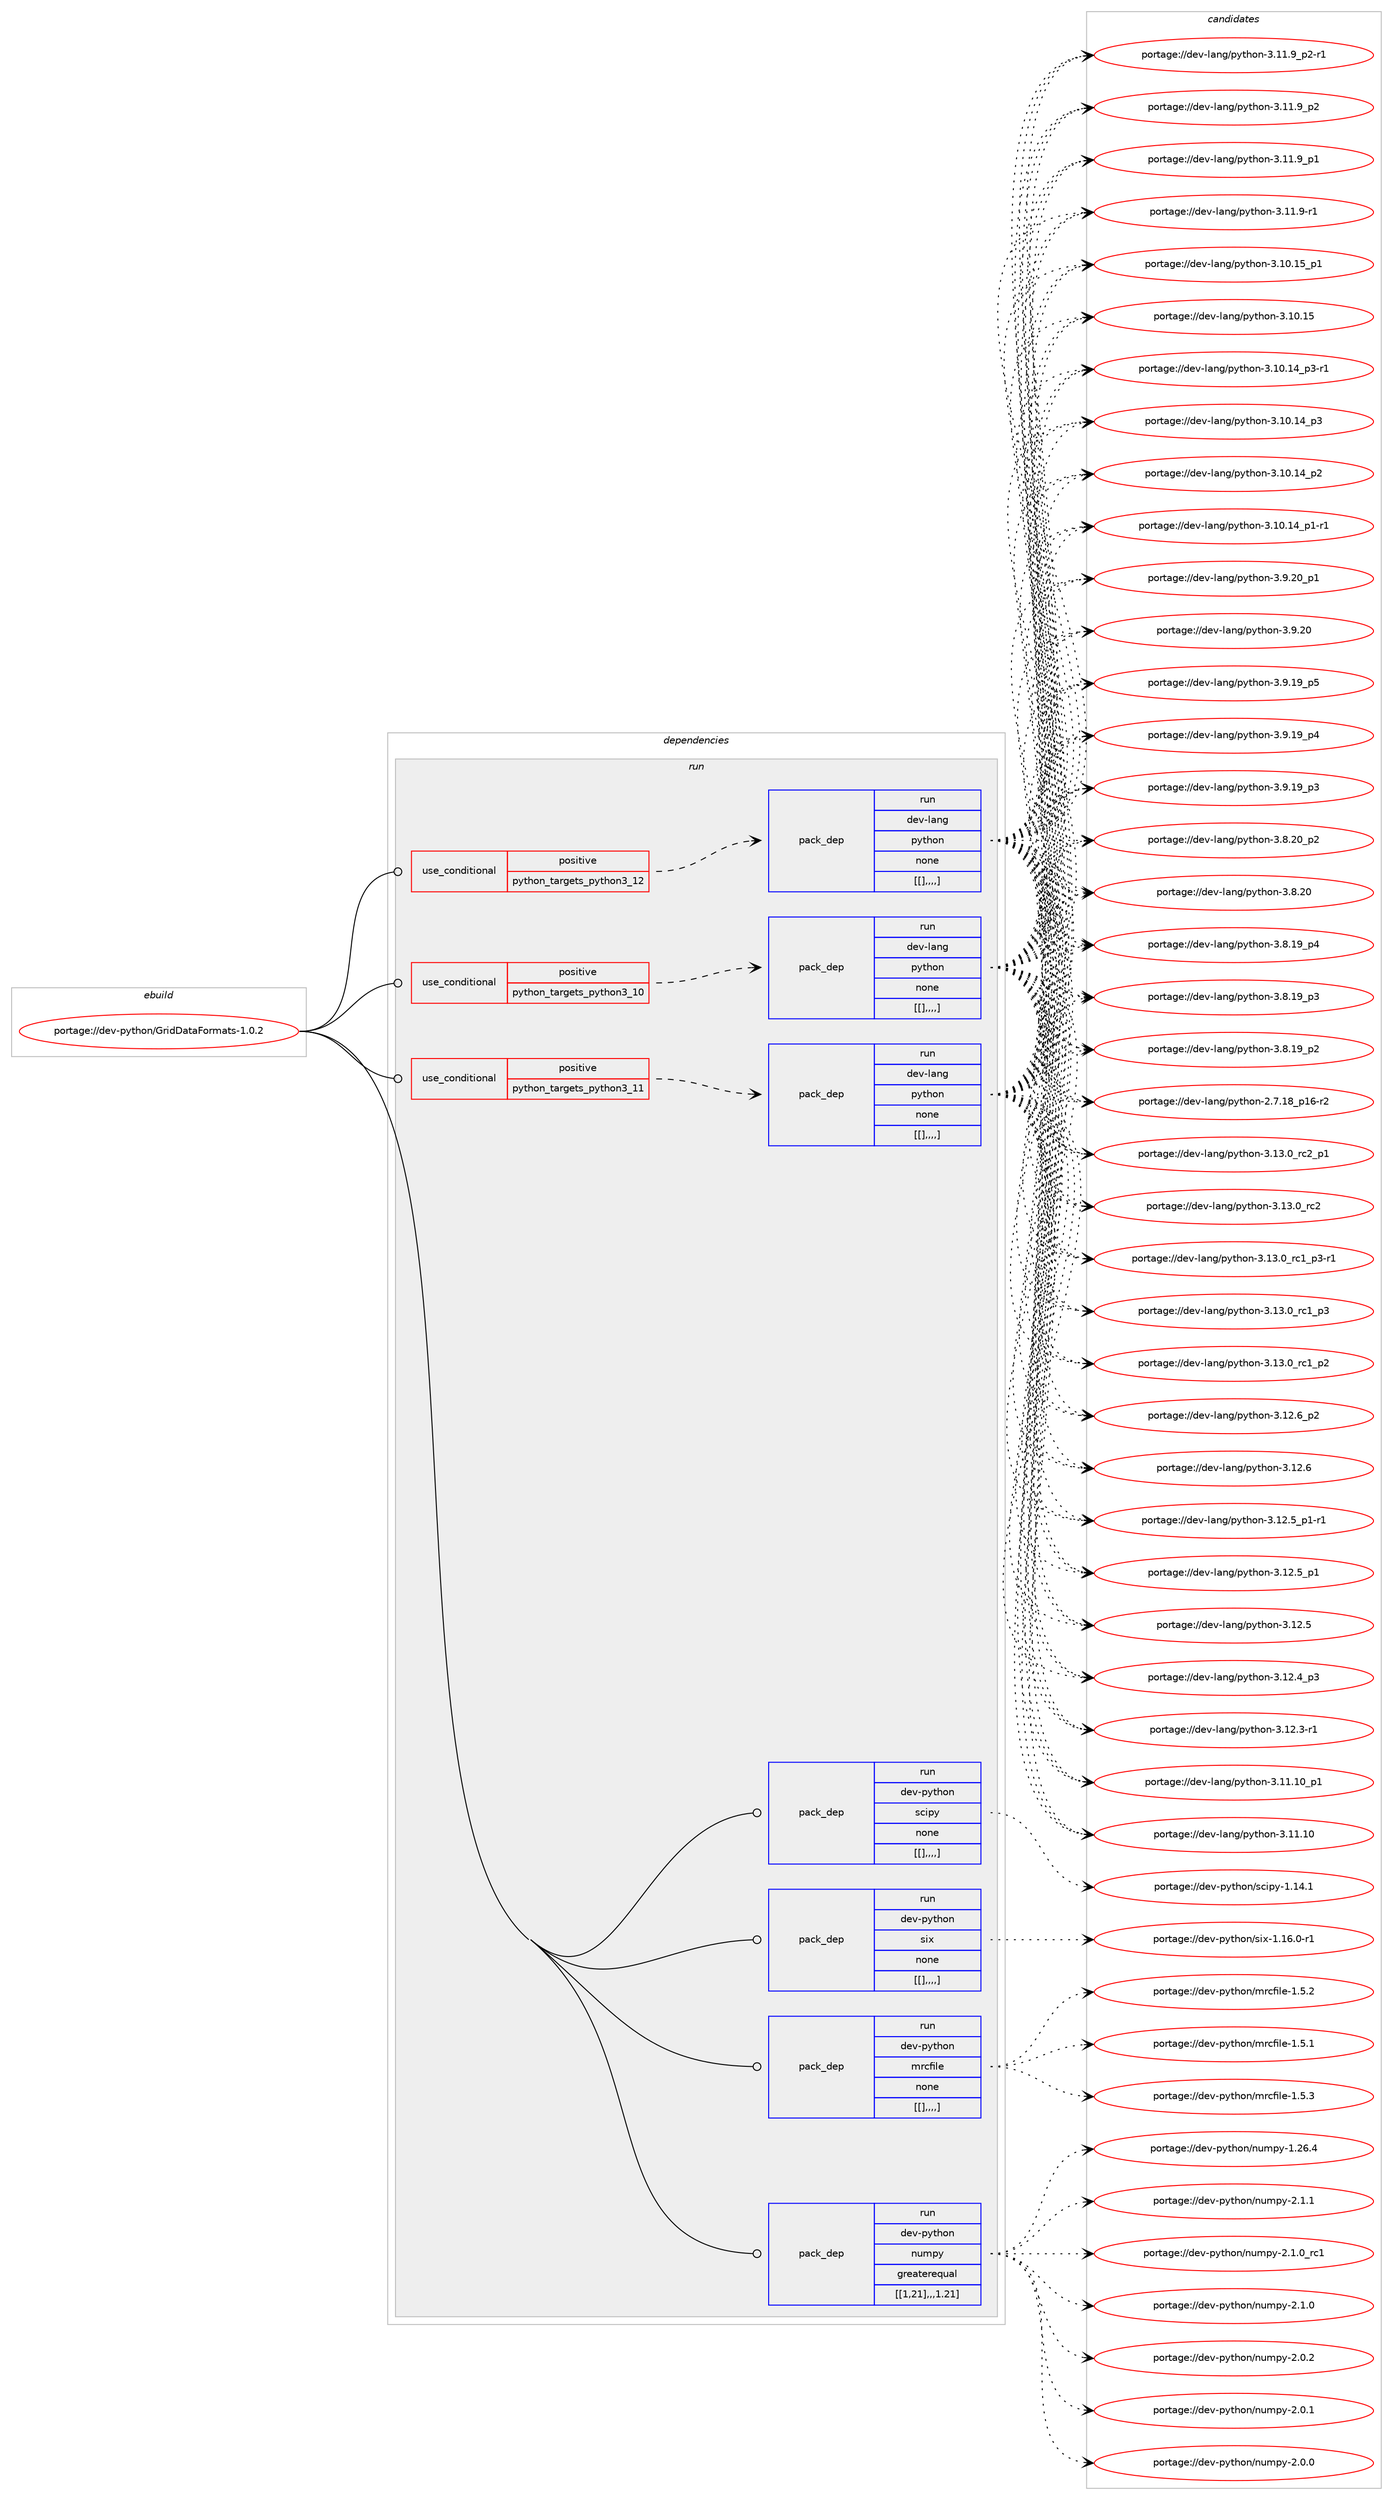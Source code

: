 digraph prolog {

# *************
# Graph options
# *************

newrank=true;
concentrate=true;
compound=true;
graph [rankdir=LR,fontname=Helvetica,fontsize=10,ranksep=1.5];#, ranksep=2.5, nodesep=0.2];
edge  [arrowhead=vee];
node  [fontname=Helvetica,fontsize=10];

# **********
# The ebuild
# **********

subgraph cluster_leftcol {
color=gray;
label=<<i>ebuild</i>>;
id [label="portage://dev-python/GridDataFormats-1.0.2", color=red, width=4, href="../dev-python/GridDataFormats-1.0.2.svg"];
}

# ****************
# The dependencies
# ****************

subgraph cluster_midcol {
color=gray;
label=<<i>dependencies</i>>;
subgraph cluster_compile {
fillcolor="#eeeeee";
style=filled;
label=<<i>compile</i>>;
}
subgraph cluster_compileandrun {
fillcolor="#eeeeee";
style=filled;
label=<<i>compile and run</i>>;
}
subgraph cluster_run {
fillcolor="#eeeeee";
style=filled;
label=<<i>run</i>>;
subgraph cond31495 {
dependency142294 [label=<<TABLE BORDER="0" CELLBORDER="1" CELLSPACING="0" CELLPADDING="4"><TR><TD ROWSPAN="3" CELLPADDING="10">use_conditional</TD></TR><TR><TD>positive</TD></TR><TR><TD>python_targets_python3_10</TD></TR></TABLE>>, shape=none, color=red];
subgraph pack109591 {
dependency142295 [label=<<TABLE BORDER="0" CELLBORDER="1" CELLSPACING="0" CELLPADDING="4" WIDTH="220"><TR><TD ROWSPAN="6" CELLPADDING="30">pack_dep</TD></TR><TR><TD WIDTH="110">run</TD></TR><TR><TD>dev-lang</TD></TR><TR><TD>python</TD></TR><TR><TD>none</TD></TR><TR><TD>[[],,,,]</TD></TR></TABLE>>, shape=none, color=blue];
}
dependency142294:e -> dependency142295:w [weight=20,style="dashed",arrowhead="vee"];
}
id:e -> dependency142294:w [weight=20,style="solid",arrowhead="odot"];
subgraph cond31496 {
dependency142296 [label=<<TABLE BORDER="0" CELLBORDER="1" CELLSPACING="0" CELLPADDING="4"><TR><TD ROWSPAN="3" CELLPADDING="10">use_conditional</TD></TR><TR><TD>positive</TD></TR><TR><TD>python_targets_python3_11</TD></TR></TABLE>>, shape=none, color=red];
subgraph pack109592 {
dependency142297 [label=<<TABLE BORDER="0" CELLBORDER="1" CELLSPACING="0" CELLPADDING="4" WIDTH="220"><TR><TD ROWSPAN="6" CELLPADDING="30">pack_dep</TD></TR><TR><TD WIDTH="110">run</TD></TR><TR><TD>dev-lang</TD></TR><TR><TD>python</TD></TR><TR><TD>none</TD></TR><TR><TD>[[],,,,]</TD></TR></TABLE>>, shape=none, color=blue];
}
dependency142296:e -> dependency142297:w [weight=20,style="dashed",arrowhead="vee"];
}
id:e -> dependency142296:w [weight=20,style="solid",arrowhead="odot"];
subgraph cond31497 {
dependency142298 [label=<<TABLE BORDER="0" CELLBORDER="1" CELLSPACING="0" CELLPADDING="4"><TR><TD ROWSPAN="3" CELLPADDING="10">use_conditional</TD></TR><TR><TD>positive</TD></TR><TR><TD>python_targets_python3_12</TD></TR></TABLE>>, shape=none, color=red];
subgraph pack109593 {
dependency142299 [label=<<TABLE BORDER="0" CELLBORDER="1" CELLSPACING="0" CELLPADDING="4" WIDTH="220"><TR><TD ROWSPAN="6" CELLPADDING="30">pack_dep</TD></TR><TR><TD WIDTH="110">run</TD></TR><TR><TD>dev-lang</TD></TR><TR><TD>python</TD></TR><TR><TD>none</TD></TR><TR><TD>[[],,,,]</TD></TR></TABLE>>, shape=none, color=blue];
}
dependency142298:e -> dependency142299:w [weight=20,style="dashed",arrowhead="vee"];
}
id:e -> dependency142298:w [weight=20,style="solid",arrowhead="odot"];
subgraph pack109594 {
dependency142300 [label=<<TABLE BORDER="0" CELLBORDER="1" CELLSPACING="0" CELLPADDING="4" WIDTH="220"><TR><TD ROWSPAN="6" CELLPADDING="30">pack_dep</TD></TR><TR><TD WIDTH="110">run</TD></TR><TR><TD>dev-python</TD></TR><TR><TD>mrcfile</TD></TR><TR><TD>none</TD></TR><TR><TD>[[],,,,]</TD></TR></TABLE>>, shape=none, color=blue];
}
id:e -> dependency142300:w [weight=20,style="solid",arrowhead="odot"];
subgraph pack109595 {
dependency142301 [label=<<TABLE BORDER="0" CELLBORDER="1" CELLSPACING="0" CELLPADDING="4" WIDTH="220"><TR><TD ROWSPAN="6" CELLPADDING="30">pack_dep</TD></TR><TR><TD WIDTH="110">run</TD></TR><TR><TD>dev-python</TD></TR><TR><TD>numpy</TD></TR><TR><TD>greaterequal</TD></TR><TR><TD>[[1,21],,,1.21]</TD></TR></TABLE>>, shape=none, color=blue];
}
id:e -> dependency142301:w [weight=20,style="solid",arrowhead="odot"];
subgraph pack109596 {
dependency142302 [label=<<TABLE BORDER="0" CELLBORDER="1" CELLSPACING="0" CELLPADDING="4" WIDTH="220"><TR><TD ROWSPAN="6" CELLPADDING="30">pack_dep</TD></TR><TR><TD WIDTH="110">run</TD></TR><TR><TD>dev-python</TD></TR><TR><TD>scipy</TD></TR><TR><TD>none</TD></TR><TR><TD>[[],,,,]</TD></TR></TABLE>>, shape=none, color=blue];
}
id:e -> dependency142302:w [weight=20,style="solid",arrowhead="odot"];
subgraph pack109597 {
dependency142303 [label=<<TABLE BORDER="0" CELLBORDER="1" CELLSPACING="0" CELLPADDING="4" WIDTH="220"><TR><TD ROWSPAN="6" CELLPADDING="30">pack_dep</TD></TR><TR><TD WIDTH="110">run</TD></TR><TR><TD>dev-python</TD></TR><TR><TD>six</TD></TR><TR><TD>none</TD></TR><TR><TD>[[],,,,]</TD></TR></TABLE>>, shape=none, color=blue];
}
id:e -> dependency142303:w [weight=20,style="solid",arrowhead="odot"];
}
}

# **************
# The candidates
# **************

subgraph cluster_choices {
rank=same;
color=gray;
label=<<i>candidates</i>>;

subgraph choice109591 {
color=black;
nodesep=1;
choice100101118451089711010347112121116104111110455146495146489511499509511249 [label="portage://dev-lang/python-3.13.0_rc2_p1", color=red, width=4,href="../dev-lang/python-3.13.0_rc2_p1.svg"];
choice10010111845108971101034711212111610411111045514649514648951149950 [label="portage://dev-lang/python-3.13.0_rc2", color=red, width=4,href="../dev-lang/python-3.13.0_rc2.svg"];
choice1001011184510897110103471121211161041111104551464951464895114994995112514511449 [label="portage://dev-lang/python-3.13.0_rc1_p3-r1", color=red, width=4,href="../dev-lang/python-3.13.0_rc1_p3-r1.svg"];
choice100101118451089711010347112121116104111110455146495146489511499499511251 [label="portage://dev-lang/python-3.13.0_rc1_p3", color=red, width=4,href="../dev-lang/python-3.13.0_rc1_p3.svg"];
choice100101118451089711010347112121116104111110455146495146489511499499511250 [label="portage://dev-lang/python-3.13.0_rc1_p2", color=red, width=4,href="../dev-lang/python-3.13.0_rc1_p2.svg"];
choice100101118451089711010347112121116104111110455146495046549511250 [label="portage://dev-lang/python-3.12.6_p2", color=red, width=4,href="../dev-lang/python-3.12.6_p2.svg"];
choice10010111845108971101034711212111610411111045514649504654 [label="portage://dev-lang/python-3.12.6", color=red, width=4,href="../dev-lang/python-3.12.6.svg"];
choice1001011184510897110103471121211161041111104551464950465395112494511449 [label="portage://dev-lang/python-3.12.5_p1-r1", color=red, width=4,href="../dev-lang/python-3.12.5_p1-r1.svg"];
choice100101118451089711010347112121116104111110455146495046539511249 [label="portage://dev-lang/python-3.12.5_p1", color=red, width=4,href="../dev-lang/python-3.12.5_p1.svg"];
choice10010111845108971101034711212111610411111045514649504653 [label="portage://dev-lang/python-3.12.5", color=red, width=4,href="../dev-lang/python-3.12.5.svg"];
choice100101118451089711010347112121116104111110455146495046529511251 [label="portage://dev-lang/python-3.12.4_p3", color=red, width=4,href="../dev-lang/python-3.12.4_p3.svg"];
choice100101118451089711010347112121116104111110455146495046514511449 [label="portage://dev-lang/python-3.12.3-r1", color=red, width=4,href="../dev-lang/python-3.12.3-r1.svg"];
choice10010111845108971101034711212111610411111045514649494649489511249 [label="portage://dev-lang/python-3.11.10_p1", color=red, width=4,href="../dev-lang/python-3.11.10_p1.svg"];
choice1001011184510897110103471121211161041111104551464949464948 [label="portage://dev-lang/python-3.11.10", color=red, width=4,href="../dev-lang/python-3.11.10.svg"];
choice1001011184510897110103471121211161041111104551464949465795112504511449 [label="portage://dev-lang/python-3.11.9_p2-r1", color=red, width=4,href="../dev-lang/python-3.11.9_p2-r1.svg"];
choice100101118451089711010347112121116104111110455146494946579511250 [label="portage://dev-lang/python-3.11.9_p2", color=red, width=4,href="../dev-lang/python-3.11.9_p2.svg"];
choice100101118451089711010347112121116104111110455146494946579511249 [label="portage://dev-lang/python-3.11.9_p1", color=red, width=4,href="../dev-lang/python-3.11.9_p1.svg"];
choice100101118451089711010347112121116104111110455146494946574511449 [label="portage://dev-lang/python-3.11.9-r1", color=red, width=4,href="../dev-lang/python-3.11.9-r1.svg"];
choice10010111845108971101034711212111610411111045514649484649539511249 [label="portage://dev-lang/python-3.10.15_p1", color=red, width=4,href="../dev-lang/python-3.10.15_p1.svg"];
choice1001011184510897110103471121211161041111104551464948464953 [label="portage://dev-lang/python-3.10.15", color=red, width=4,href="../dev-lang/python-3.10.15.svg"];
choice100101118451089711010347112121116104111110455146494846495295112514511449 [label="portage://dev-lang/python-3.10.14_p3-r1", color=red, width=4,href="../dev-lang/python-3.10.14_p3-r1.svg"];
choice10010111845108971101034711212111610411111045514649484649529511251 [label="portage://dev-lang/python-3.10.14_p3", color=red, width=4,href="../dev-lang/python-3.10.14_p3.svg"];
choice10010111845108971101034711212111610411111045514649484649529511250 [label="portage://dev-lang/python-3.10.14_p2", color=red, width=4,href="../dev-lang/python-3.10.14_p2.svg"];
choice100101118451089711010347112121116104111110455146494846495295112494511449 [label="portage://dev-lang/python-3.10.14_p1-r1", color=red, width=4,href="../dev-lang/python-3.10.14_p1-r1.svg"];
choice100101118451089711010347112121116104111110455146574650489511249 [label="portage://dev-lang/python-3.9.20_p1", color=red, width=4,href="../dev-lang/python-3.9.20_p1.svg"];
choice10010111845108971101034711212111610411111045514657465048 [label="portage://dev-lang/python-3.9.20", color=red, width=4,href="../dev-lang/python-3.9.20.svg"];
choice100101118451089711010347112121116104111110455146574649579511253 [label="portage://dev-lang/python-3.9.19_p5", color=red, width=4,href="../dev-lang/python-3.9.19_p5.svg"];
choice100101118451089711010347112121116104111110455146574649579511252 [label="portage://dev-lang/python-3.9.19_p4", color=red, width=4,href="../dev-lang/python-3.9.19_p4.svg"];
choice100101118451089711010347112121116104111110455146574649579511251 [label="portage://dev-lang/python-3.9.19_p3", color=red, width=4,href="../dev-lang/python-3.9.19_p3.svg"];
choice100101118451089711010347112121116104111110455146564650489511250 [label="portage://dev-lang/python-3.8.20_p2", color=red, width=4,href="../dev-lang/python-3.8.20_p2.svg"];
choice10010111845108971101034711212111610411111045514656465048 [label="portage://dev-lang/python-3.8.20", color=red, width=4,href="../dev-lang/python-3.8.20.svg"];
choice100101118451089711010347112121116104111110455146564649579511252 [label="portage://dev-lang/python-3.8.19_p4", color=red, width=4,href="../dev-lang/python-3.8.19_p4.svg"];
choice100101118451089711010347112121116104111110455146564649579511251 [label="portage://dev-lang/python-3.8.19_p3", color=red, width=4,href="../dev-lang/python-3.8.19_p3.svg"];
choice100101118451089711010347112121116104111110455146564649579511250 [label="portage://dev-lang/python-3.8.19_p2", color=red, width=4,href="../dev-lang/python-3.8.19_p2.svg"];
choice100101118451089711010347112121116104111110455046554649569511249544511450 [label="portage://dev-lang/python-2.7.18_p16-r2", color=red, width=4,href="../dev-lang/python-2.7.18_p16-r2.svg"];
dependency142295:e -> choice100101118451089711010347112121116104111110455146495146489511499509511249:w [style=dotted,weight="100"];
dependency142295:e -> choice10010111845108971101034711212111610411111045514649514648951149950:w [style=dotted,weight="100"];
dependency142295:e -> choice1001011184510897110103471121211161041111104551464951464895114994995112514511449:w [style=dotted,weight="100"];
dependency142295:e -> choice100101118451089711010347112121116104111110455146495146489511499499511251:w [style=dotted,weight="100"];
dependency142295:e -> choice100101118451089711010347112121116104111110455146495146489511499499511250:w [style=dotted,weight="100"];
dependency142295:e -> choice100101118451089711010347112121116104111110455146495046549511250:w [style=dotted,weight="100"];
dependency142295:e -> choice10010111845108971101034711212111610411111045514649504654:w [style=dotted,weight="100"];
dependency142295:e -> choice1001011184510897110103471121211161041111104551464950465395112494511449:w [style=dotted,weight="100"];
dependency142295:e -> choice100101118451089711010347112121116104111110455146495046539511249:w [style=dotted,weight="100"];
dependency142295:e -> choice10010111845108971101034711212111610411111045514649504653:w [style=dotted,weight="100"];
dependency142295:e -> choice100101118451089711010347112121116104111110455146495046529511251:w [style=dotted,weight="100"];
dependency142295:e -> choice100101118451089711010347112121116104111110455146495046514511449:w [style=dotted,weight="100"];
dependency142295:e -> choice10010111845108971101034711212111610411111045514649494649489511249:w [style=dotted,weight="100"];
dependency142295:e -> choice1001011184510897110103471121211161041111104551464949464948:w [style=dotted,weight="100"];
dependency142295:e -> choice1001011184510897110103471121211161041111104551464949465795112504511449:w [style=dotted,weight="100"];
dependency142295:e -> choice100101118451089711010347112121116104111110455146494946579511250:w [style=dotted,weight="100"];
dependency142295:e -> choice100101118451089711010347112121116104111110455146494946579511249:w [style=dotted,weight="100"];
dependency142295:e -> choice100101118451089711010347112121116104111110455146494946574511449:w [style=dotted,weight="100"];
dependency142295:e -> choice10010111845108971101034711212111610411111045514649484649539511249:w [style=dotted,weight="100"];
dependency142295:e -> choice1001011184510897110103471121211161041111104551464948464953:w [style=dotted,weight="100"];
dependency142295:e -> choice100101118451089711010347112121116104111110455146494846495295112514511449:w [style=dotted,weight="100"];
dependency142295:e -> choice10010111845108971101034711212111610411111045514649484649529511251:w [style=dotted,weight="100"];
dependency142295:e -> choice10010111845108971101034711212111610411111045514649484649529511250:w [style=dotted,weight="100"];
dependency142295:e -> choice100101118451089711010347112121116104111110455146494846495295112494511449:w [style=dotted,weight="100"];
dependency142295:e -> choice100101118451089711010347112121116104111110455146574650489511249:w [style=dotted,weight="100"];
dependency142295:e -> choice10010111845108971101034711212111610411111045514657465048:w [style=dotted,weight="100"];
dependency142295:e -> choice100101118451089711010347112121116104111110455146574649579511253:w [style=dotted,weight="100"];
dependency142295:e -> choice100101118451089711010347112121116104111110455146574649579511252:w [style=dotted,weight="100"];
dependency142295:e -> choice100101118451089711010347112121116104111110455146574649579511251:w [style=dotted,weight="100"];
dependency142295:e -> choice100101118451089711010347112121116104111110455146564650489511250:w [style=dotted,weight="100"];
dependency142295:e -> choice10010111845108971101034711212111610411111045514656465048:w [style=dotted,weight="100"];
dependency142295:e -> choice100101118451089711010347112121116104111110455146564649579511252:w [style=dotted,weight="100"];
dependency142295:e -> choice100101118451089711010347112121116104111110455146564649579511251:w [style=dotted,weight="100"];
dependency142295:e -> choice100101118451089711010347112121116104111110455146564649579511250:w [style=dotted,weight="100"];
dependency142295:e -> choice100101118451089711010347112121116104111110455046554649569511249544511450:w [style=dotted,weight="100"];
}
subgraph choice109592 {
color=black;
nodesep=1;
choice100101118451089711010347112121116104111110455146495146489511499509511249 [label="portage://dev-lang/python-3.13.0_rc2_p1", color=red, width=4,href="../dev-lang/python-3.13.0_rc2_p1.svg"];
choice10010111845108971101034711212111610411111045514649514648951149950 [label="portage://dev-lang/python-3.13.0_rc2", color=red, width=4,href="../dev-lang/python-3.13.0_rc2.svg"];
choice1001011184510897110103471121211161041111104551464951464895114994995112514511449 [label="portage://dev-lang/python-3.13.0_rc1_p3-r1", color=red, width=4,href="../dev-lang/python-3.13.0_rc1_p3-r1.svg"];
choice100101118451089711010347112121116104111110455146495146489511499499511251 [label="portage://dev-lang/python-3.13.0_rc1_p3", color=red, width=4,href="../dev-lang/python-3.13.0_rc1_p3.svg"];
choice100101118451089711010347112121116104111110455146495146489511499499511250 [label="portage://dev-lang/python-3.13.0_rc1_p2", color=red, width=4,href="../dev-lang/python-3.13.0_rc1_p2.svg"];
choice100101118451089711010347112121116104111110455146495046549511250 [label="portage://dev-lang/python-3.12.6_p2", color=red, width=4,href="../dev-lang/python-3.12.6_p2.svg"];
choice10010111845108971101034711212111610411111045514649504654 [label="portage://dev-lang/python-3.12.6", color=red, width=4,href="../dev-lang/python-3.12.6.svg"];
choice1001011184510897110103471121211161041111104551464950465395112494511449 [label="portage://dev-lang/python-3.12.5_p1-r1", color=red, width=4,href="../dev-lang/python-3.12.5_p1-r1.svg"];
choice100101118451089711010347112121116104111110455146495046539511249 [label="portage://dev-lang/python-3.12.5_p1", color=red, width=4,href="../dev-lang/python-3.12.5_p1.svg"];
choice10010111845108971101034711212111610411111045514649504653 [label="portage://dev-lang/python-3.12.5", color=red, width=4,href="../dev-lang/python-3.12.5.svg"];
choice100101118451089711010347112121116104111110455146495046529511251 [label="portage://dev-lang/python-3.12.4_p3", color=red, width=4,href="../dev-lang/python-3.12.4_p3.svg"];
choice100101118451089711010347112121116104111110455146495046514511449 [label="portage://dev-lang/python-3.12.3-r1", color=red, width=4,href="../dev-lang/python-3.12.3-r1.svg"];
choice10010111845108971101034711212111610411111045514649494649489511249 [label="portage://dev-lang/python-3.11.10_p1", color=red, width=4,href="../dev-lang/python-3.11.10_p1.svg"];
choice1001011184510897110103471121211161041111104551464949464948 [label="portage://dev-lang/python-3.11.10", color=red, width=4,href="../dev-lang/python-3.11.10.svg"];
choice1001011184510897110103471121211161041111104551464949465795112504511449 [label="portage://dev-lang/python-3.11.9_p2-r1", color=red, width=4,href="../dev-lang/python-3.11.9_p2-r1.svg"];
choice100101118451089711010347112121116104111110455146494946579511250 [label="portage://dev-lang/python-3.11.9_p2", color=red, width=4,href="../dev-lang/python-3.11.9_p2.svg"];
choice100101118451089711010347112121116104111110455146494946579511249 [label="portage://dev-lang/python-3.11.9_p1", color=red, width=4,href="../dev-lang/python-3.11.9_p1.svg"];
choice100101118451089711010347112121116104111110455146494946574511449 [label="portage://dev-lang/python-3.11.9-r1", color=red, width=4,href="../dev-lang/python-3.11.9-r1.svg"];
choice10010111845108971101034711212111610411111045514649484649539511249 [label="portage://dev-lang/python-3.10.15_p1", color=red, width=4,href="../dev-lang/python-3.10.15_p1.svg"];
choice1001011184510897110103471121211161041111104551464948464953 [label="portage://dev-lang/python-3.10.15", color=red, width=4,href="../dev-lang/python-3.10.15.svg"];
choice100101118451089711010347112121116104111110455146494846495295112514511449 [label="portage://dev-lang/python-3.10.14_p3-r1", color=red, width=4,href="../dev-lang/python-3.10.14_p3-r1.svg"];
choice10010111845108971101034711212111610411111045514649484649529511251 [label="portage://dev-lang/python-3.10.14_p3", color=red, width=4,href="../dev-lang/python-3.10.14_p3.svg"];
choice10010111845108971101034711212111610411111045514649484649529511250 [label="portage://dev-lang/python-3.10.14_p2", color=red, width=4,href="../dev-lang/python-3.10.14_p2.svg"];
choice100101118451089711010347112121116104111110455146494846495295112494511449 [label="portage://dev-lang/python-3.10.14_p1-r1", color=red, width=4,href="../dev-lang/python-3.10.14_p1-r1.svg"];
choice100101118451089711010347112121116104111110455146574650489511249 [label="portage://dev-lang/python-3.9.20_p1", color=red, width=4,href="../dev-lang/python-3.9.20_p1.svg"];
choice10010111845108971101034711212111610411111045514657465048 [label="portage://dev-lang/python-3.9.20", color=red, width=4,href="../dev-lang/python-3.9.20.svg"];
choice100101118451089711010347112121116104111110455146574649579511253 [label="portage://dev-lang/python-3.9.19_p5", color=red, width=4,href="../dev-lang/python-3.9.19_p5.svg"];
choice100101118451089711010347112121116104111110455146574649579511252 [label="portage://dev-lang/python-3.9.19_p4", color=red, width=4,href="../dev-lang/python-3.9.19_p4.svg"];
choice100101118451089711010347112121116104111110455146574649579511251 [label="portage://dev-lang/python-3.9.19_p3", color=red, width=4,href="../dev-lang/python-3.9.19_p3.svg"];
choice100101118451089711010347112121116104111110455146564650489511250 [label="portage://dev-lang/python-3.8.20_p2", color=red, width=4,href="../dev-lang/python-3.8.20_p2.svg"];
choice10010111845108971101034711212111610411111045514656465048 [label="portage://dev-lang/python-3.8.20", color=red, width=4,href="../dev-lang/python-3.8.20.svg"];
choice100101118451089711010347112121116104111110455146564649579511252 [label="portage://dev-lang/python-3.8.19_p4", color=red, width=4,href="../dev-lang/python-3.8.19_p4.svg"];
choice100101118451089711010347112121116104111110455146564649579511251 [label="portage://dev-lang/python-3.8.19_p3", color=red, width=4,href="../dev-lang/python-3.8.19_p3.svg"];
choice100101118451089711010347112121116104111110455146564649579511250 [label="portage://dev-lang/python-3.8.19_p2", color=red, width=4,href="../dev-lang/python-3.8.19_p2.svg"];
choice100101118451089711010347112121116104111110455046554649569511249544511450 [label="portage://dev-lang/python-2.7.18_p16-r2", color=red, width=4,href="../dev-lang/python-2.7.18_p16-r2.svg"];
dependency142297:e -> choice100101118451089711010347112121116104111110455146495146489511499509511249:w [style=dotted,weight="100"];
dependency142297:e -> choice10010111845108971101034711212111610411111045514649514648951149950:w [style=dotted,weight="100"];
dependency142297:e -> choice1001011184510897110103471121211161041111104551464951464895114994995112514511449:w [style=dotted,weight="100"];
dependency142297:e -> choice100101118451089711010347112121116104111110455146495146489511499499511251:w [style=dotted,weight="100"];
dependency142297:e -> choice100101118451089711010347112121116104111110455146495146489511499499511250:w [style=dotted,weight="100"];
dependency142297:e -> choice100101118451089711010347112121116104111110455146495046549511250:w [style=dotted,weight="100"];
dependency142297:e -> choice10010111845108971101034711212111610411111045514649504654:w [style=dotted,weight="100"];
dependency142297:e -> choice1001011184510897110103471121211161041111104551464950465395112494511449:w [style=dotted,weight="100"];
dependency142297:e -> choice100101118451089711010347112121116104111110455146495046539511249:w [style=dotted,weight="100"];
dependency142297:e -> choice10010111845108971101034711212111610411111045514649504653:w [style=dotted,weight="100"];
dependency142297:e -> choice100101118451089711010347112121116104111110455146495046529511251:w [style=dotted,weight="100"];
dependency142297:e -> choice100101118451089711010347112121116104111110455146495046514511449:w [style=dotted,weight="100"];
dependency142297:e -> choice10010111845108971101034711212111610411111045514649494649489511249:w [style=dotted,weight="100"];
dependency142297:e -> choice1001011184510897110103471121211161041111104551464949464948:w [style=dotted,weight="100"];
dependency142297:e -> choice1001011184510897110103471121211161041111104551464949465795112504511449:w [style=dotted,weight="100"];
dependency142297:e -> choice100101118451089711010347112121116104111110455146494946579511250:w [style=dotted,weight="100"];
dependency142297:e -> choice100101118451089711010347112121116104111110455146494946579511249:w [style=dotted,weight="100"];
dependency142297:e -> choice100101118451089711010347112121116104111110455146494946574511449:w [style=dotted,weight="100"];
dependency142297:e -> choice10010111845108971101034711212111610411111045514649484649539511249:w [style=dotted,weight="100"];
dependency142297:e -> choice1001011184510897110103471121211161041111104551464948464953:w [style=dotted,weight="100"];
dependency142297:e -> choice100101118451089711010347112121116104111110455146494846495295112514511449:w [style=dotted,weight="100"];
dependency142297:e -> choice10010111845108971101034711212111610411111045514649484649529511251:w [style=dotted,weight="100"];
dependency142297:e -> choice10010111845108971101034711212111610411111045514649484649529511250:w [style=dotted,weight="100"];
dependency142297:e -> choice100101118451089711010347112121116104111110455146494846495295112494511449:w [style=dotted,weight="100"];
dependency142297:e -> choice100101118451089711010347112121116104111110455146574650489511249:w [style=dotted,weight="100"];
dependency142297:e -> choice10010111845108971101034711212111610411111045514657465048:w [style=dotted,weight="100"];
dependency142297:e -> choice100101118451089711010347112121116104111110455146574649579511253:w [style=dotted,weight="100"];
dependency142297:e -> choice100101118451089711010347112121116104111110455146574649579511252:w [style=dotted,weight="100"];
dependency142297:e -> choice100101118451089711010347112121116104111110455146574649579511251:w [style=dotted,weight="100"];
dependency142297:e -> choice100101118451089711010347112121116104111110455146564650489511250:w [style=dotted,weight="100"];
dependency142297:e -> choice10010111845108971101034711212111610411111045514656465048:w [style=dotted,weight="100"];
dependency142297:e -> choice100101118451089711010347112121116104111110455146564649579511252:w [style=dotted,weight="100"];
dependency142297:e -> choice100101118451089711010347112121116104111110455146564649579511251:w [style=dotted,weight="100"];
dependency142297:e -> choice100101118451089711010347112121116104111110455146564649579511250:w [style=dotted,weight="100"];
dependency142297:e -> choice100101118451089711010347112121116104111110455046554649569511249544511450:w [style=dotted,weight="100"];
}
subgraph choice109593 {
color=black;
nodesep=1;
choice100101118451089711010347112121116104111110455146495146489511499509511249 [label="portage://dev-lang/python-3.13.0_rc2_p1", color=red, width=4,href="../dev-lang/python-3.13.0_rc2_p1.svg"];
choice10010111845108971101034711212111610411111045514649514648951149950 [label="portage://dev-lang/python-3.13.0_rc2", color=red, width=4,href="../dev-lang/python-3.13.0_rc2.svg"];
choice1001011184510897110103471121211161041111104551464951464895114994995112514511449 [label="portage://dev-lang/python-3.13.0_rc1_p3-r1", color=red, width=4,href="../dev-lang/python-3.13.0_rc1_p3-r1.svg"];
choice100101118451089711010347112121116104111110455146495146489511499499511251 [label="portage://dev-lang/python-3.13.0_rc1_p3", color=red, width=4,href="../dev-lang/python-3.13.0_rc1_p3.svg"];
choice100101118451089711010347112121116104111110455146495146489511499499511250 [label="portage://dev-lang/python-3.13.0_rc1_p2", color=red, width=4,href="../dev-lang/python-3.13.0_rc1_p2.svg"];
choice100101118451089711010347112121116104111110455146495046549511250 [label="portage://dev-lang/python-3.12.6_p2", color=red, width=4,href="../dev-lang/python-3.12.6_p2.svg"];
choice10010111845108971101034711212111610411111045514649504654 [label="portage://dev-lang/python-3.12.6", color=red, width=4,href="../dev-lang/python-3.12.6.svg"];
choice1001011184510897110103471121211161041111104551464950465395112494511449 [label="portage://dev-lang/python-3.12.5_p1-r1", color=red, width=4,href="../dev-lang/python-3.12.5_p1-r1.svg"];
choice100101118451089711010347112121116104111110455146495046539511249 [label="portage://dev-lang/python-3.12.5_p1", color=red, width=4,href="../dev-lang/python-3.12.5_p1.svg"];
choice10010111845108971101034711212111610411111045514649504653 [label="portage://dev-lang/python-3.12.5", color=red, width=4,href="../dev-lang/python-3.12.5.svg"];
choice100101118451089711010347112121116104111110455146495046529511251 [label="portage://dev-lang/python-3.12.4_p3", color=red, width=4,href="../dev-lang/python-3.12.4_p3.svg"];
choice100101118451089711010347112121116104111110455146495046514511449 [label="portage://dev-lang/python-3.12.3-r1", color=red, width=4,href="../dev-lang/python-3.12.3-r1.svg"];
choice10010111845108971101034711212111610411111045514649494649489511249 [label="portage://dev-lang/python-3.11.10_p1", color=red, width=4,href="../dev-lang/python-3.11.10_p1.svg"];
choice1001011184510897110103471121211161041111104551464949464948 [label="portage://dev-lang/python-3.11.10", color=red, width=4,href="../dev-lang/python-3.11.10.svg"];
choice1001011184510897110103471121211161041111104551464949465795112504511449 [label="portage://dev-lang/python-3.11.9_p2-r1", color=red, width=4,href="../dev-lang/python-3.11.9_p2-r1.svg"];
choice100101118451089711010347112121116104111110455146494946579511250 [label="portage://dev-lang/python-3.11.9_p2", color=red, width=4,href="../dev-lang/python-3.11.9_p2.svg"];
choice100101118451089711010347112121116104111110455146494946579511249 [label="portage://dev-lang/python-3.11.9_p1", color=red, width=4,href="../dev-lang/python-3.11.9_p1.svg"];
choice100101118451089711010347112121116104111110455146494946574511449 [label="portage://dev-lang/python-3.11.9-r1", color=red, width=4,href="../dev-lang/python-3.11.9-r1.svg"];
choice10010111845108971101034711212111610411111045514649484649539511249 [label="portage://dev-lang/python-3.10.15_p1", color=red, width=4,href="../dev-lang/python-3.10.15_p1.svg"];
choice1001011184510897110103471121211161041111104551464948464953 [label="portage://dev-lang/python-3.10.15", color=red, width=4,href="../dev-lang/python-3.10.15.svg"];
choice100101118451089711010347112121116104111110455146494846495295112514511449 [label="portage://dev-lang/python-3.10.14_p3-r1", color=red, width=4,href="../dev-lang/python-3.10.14_p3-r1.svg"];
choice10010111845108971101034711212111610411111045514649484649529511251 [label="portage://dev-lang/python-3.10.14_p3", color=red, width=4,href="../dev-lang/python-3.10.14_p3.svg"];
choice10010111845108971101034711212111610411111045514649484649529511250 [label="portage://dev-lang/python-3.10.14_p2", color=red, width=4,href="../dev-lang/python-3.10.14_p2.svg"];
choice100101118451089711010347112121116104111110455146494846495295112494511449 [label="portage://dev-lang/python-3.10.14_p1-r1", color=red, width=4,href="../dev-lang/python-3.10.14_p1-r1.svg"];
choice100101118451089711010347112121116104111110455146574650489511249 [label="portage://dev-lang/python-3.9.20_p1", color=red, width=4,href="../dev-lang/python-3.9.20_p1.svg"];
choice10010111845108971101034711212111610411111045514657465048 [label="portage://dev-lang/python-3.9.20", color=red, width=4,href="../dev-lang/python-3.9.20.svg"];
choice100101118451089711010347112121116104111110455146574649579511253 [label="portage://dev-lang/python-3.9.19_p5", color=red, width=4,href="../dev-lang/python-3.9.19_p5.svg"];
choice100101118451089711010347112121116104111110455146574649579511252 [label="portage://dev-lang/python-3.9.19_p4", color=red, width=4,href="../dev-lang/python-3.9.19_p4.svg"];
choice100101118451089711010347112121116104111110455146574649579511251 [label="portage://dev-lang/python-3.9.19_p3", color=red, width=4,href="../dev-lang/python-3.9.19_p3.svg"];
choice100101118451089711010347112121116104111110455146564650489511250 [label="portage://dev-lang/python-3.8.20_p2", color=red, width=4,href="../dev-lang/python-3.8.20_p2.svg"];
choice10010111845108971101034711212111610411111045514656465048 [label="portage://dev-lang/python-3.8.20", color=red, width=4,href="../dev-lang/python-3.8.20.svg"];
choice100101118451089711010347112121116104111110455146564649579511252 [label="portage://dev-lang/python-3.8.19_p4", color=red, width=4,href="../dev-lang/python-3.8.19_p4.svg"];
choice100101118451089711010347112121116104111110455146564649579511251 [label="portage://dev-lang/python-3.8.19_p3", color=red, width=4,href="../dev-lang/python-3.8.19_p3.svg"];
choice100101118451089711010347112121116104111110455146564649579511250 [label="portage://dev-lang/python-3.8.19_p2", color=red, width=4,href="../dev-lang/python-3.8.19_p2.svg"];
choice100101118451089711010347112121116104111110455046554649569511249544511450 [label="portage://dev-lang/python-2.7.18_p16-r2", color=red, width=4,href="../dev-lang/python-2.7.18_p16-r2.svg"];
dependency142299:e -> choice100101118451089711010347112121116104111110455146495146489511499509511249:w [style=dotted,weight="100"];
dependency142299:e -> choice10010111845108971101034711212111610411111045514649514648951149950:w [style=dotted,weight="100"];
dependency142299:e -> choice1001011184510897110103471121211161041111104551464951464895114994995112514511449:w [style=dotted,weight="100"];
dependency142299:e -> choice100101118451089711010347112121116104111110455146495146489511499499511251:w [style=dotted,weight="100"];
dependency142299:e -> choice100101118451089711010347112121116104111110455146495146489511499499511250:w [style=dotted,weight="100"];
dependency142299:e -> choice100101118451089711010347112121116104111110455146495046549511250:w [style=dotted,weight="100"];
dependency142299:e -> choice10010111845108971101034711212111610411111045514649504654:w [style=dotted,weight="100"];
dependency142299:e -> choice1001011184510897110103471121211161041111104551464950465395112494511449:w [style=dotted,weight="100"];
dependency142299:e -> choice100101118451089711010347112121116104111110455146495046539511249:w [style=dotted,weight="100"];
dependency142299:e -> choice10010111845108971101034711212111610411111045514649504653:w [style=dotted,weight="100"];
dependency142299:e -> choice100101118451089711010347112121116104111110455146495046529511251:w [style=dotted,weight="100"];
dependency142299:e -> choice100101118451089711010347112121116104111110455146495046514511449:w [style=dotted,weight="100"];
dependency142299:e -> choice10010111845108971101034711212111610411111045514649494649489511249:w [style=dotted,weight="100"];
dependency142299:e -> choice1001011184510897110103471121211161041111104551464949464948:w [style=dotted,weight="100"];
dependency142299:e -> choice1001011184510897110103471121211161041111104551464949465795112504511449:w [style=dotted,weight="100"];
dependency142299:e -> choice100101118451089711010347112121116104111110455146494946579511250:w [style=dotted,weight="100"];
dependency142299:e -> choice100101118451089711010347112121116104111110455146494946579511249:w [style=dotted,weight="100"];
dependency142299:e -> choice100101118451089711010347112121116104111110455146494946574511449:w [style=dotted,weight="100"];
dependency142299:e -> choice10010111845108971101034711212111610411111045514649484649539511249:w [style=dotted,weight="100"];
dependency142299:e -> choice1001011184510897110103471121211161041111104551464948464953:w [style=dotted,weight="100"];
dependency142299:e -> choice100101118451089711010347112121116104111110455146494846495295112514511449:w [style=dotted,weight="100"];
dependency142299:e -> choice10010111845108971101034711212111610411111045514649484649529511251:w [style=dotted,weight="100"];
dependency142299:e -> choice10010111845108971101034711212111610411111045514649484649529511250:w [style=dotted,weight="100"];
dependency142299:e -> choice100101118451089711010347112121116104111110455146494846495295112494511449:w [style=dotted,weight="100"];
dependency142299:e -> choice100101118451089711010347112121116104111110455146574650489511249:w [style=dotted,weight="100"];
dependency142299:e -> choice10010111845108971101034711212111610411111045514657465048:w [style=dotted,weight="100"];
dependency142299:e -> choice100101118451089711010347112121116104111110455146574649579511253:w [style=dotted,weight="100"];
dependency142299:e -> choice100101118451089711010347112121116104111110455146574649579511252:w [style=dotted,weight="100"];
dependency142299:e -> choice100101118451089711010347112121116104111110455146574649579511251:w [style=dotted,weight="100"];
dependency142299:e -> choice100101118451089711010347112121116104111110455146564650489511250:w [style=dotted,weight="100"];
dependency142299:e -> choice10010111845108971101034711212111610411111045514656465048:w [style=dotted,weight="100"];
dependency142299:e -> choice100101118451089711010347112121116104111110455146564649579511252:w [style=dotted,weight="100"];
dependency142299:e -> choice100101118451089711010347112121116104111110455146564649579511251:w [style=dotted,weight="100"];
dependency142299:e -> choice100101118451089711010347112121116104111110455146564649579511250:w [style=dotted,weight="100"];
dependency142299:e -> choice100101118451089711010347112121116104111110455046554649569511249544511450:w [style=dotted,weight="100"];
}
subgraph choice109594 {
color=black;
nodesep=1;
choice100101118451121211161041111104710911499102105108101454946534651 [label="portage://dev-python/mrcfile-1.5.3", color=red, width=4,href="../dev-python/mrcfile-1.5.3.svg"];
choice100101118451121211161041111104710911499102105108101454946534650 [label="portage://dev-python/mrcfile-1.5.2", color=red, width=4,href="../dev-python/mrcfile-1.5.2.svg"];
choice100101118451121211161041111104710911499102105108101454946534649 [label="portage://dev-python/mrcfile-1.5.1", color=red, width=4,href="../dev-python/mrcfile-1.5.1.svg"];
dependency142300:e -> choice100101118451121211161041111104710911499102105108101454946534651:w [style=dotted,weight="100"];
dependency142300:e -> choice100101118451121211161041111104710911499102105108101454946534650:w [style=dotted,weight="100"];
dependency142300:e -> choice100101118451121211161041111104710911499102105108101454946534649:w [style=dotted,weight="100"];
}
subgraph choice109595 {
color=black;
nodesep=1;
choice1001011184511212111610411111047110117109112121455046494649 [label="portage://dev-python/numpy-2.1.1", color=red, width=4,href="../dev-python/numpy-2.1.1.svg"];
choice1001011184511212111610411111047110117109112121455046494648951149949 [label="portage://dev-python/numpy-2.1.0_rc1", color=red, width=4,href="../dev-python/numpy-2.1.0_rc1.svg"];
choice1001011184511212111610411111047110117109112121455046494648 [label="portage://dev-python/numpy-2.1.0", color=red, width=4,href="../dev-python/numpy-2.1.0.svg"];
choice1001011184511212111610411111047110117109112121455046484650 [label="portage://dev-python/numpy-2.0.2", color=red, width=4,href="../dev-python/numpy-2.0.2.svg"];
choice1001011184511212111610411111047110117109112121455046484649 [label="portage://dev-python/numpy-2.0.1", color=red, width=4,href="../dev-python/numpy-2.0.1.svg"];
choice1001011184511212111610411111047110117109112121455046484648 [label="portage://dev-python/numpy-2.0.0", color=red, width=4,href="../dev-python/numpy-2.0.0.svg"];
choice100101118451121211161041111104711011710911212145494650544652 [label="portage://dev-python/numpy-1.26.4", color=red, width=4,href="../dev-python/numpy-1.26.4.svg"];
dependency142301:e -> choice1001011184511212111610411111047110117109112121455046494649:w [style=dotted,weight="100"];
dependency142301:e -> choice1001011184511212111610411111047110117109112121455046494648951149949:w [style=dotted,weight="100"];
dependency142301:e -> choice1001011184511212111610411111047110117109112121455046494648:w [style=dotted,weight="100"];
dependency142301:e -> choice1001011184511212111610411111047110117109112121455046484650:w [style=dotted,weight="100"];
dependency142301:e -> choice1001011184511212111610411111047110117109112121455046484649:w [style=dotted,weight="100"];
dependency142301:e -> choice1001011184511212111610411111047110117109112121455046484648:w [style=dotted,weight="100"];
dependency142301:e -> choice100101118451121211161041111104711011710911212145494650544652:w [style=dotted,weight="100"];
}
subgraph choice109596 {
color=black;
nodesep=1;
choice10010111845112121116104111110471159910511212145494649524649 [label="portage://dev-python/scipy-1.14.1", color=red, width=4,href="../dev-python/scipy-1.14.1.svg"];
dependency142302:e -> choice10010111845112121116104111110471159910511212145494649524649:w [style=dotted,weight="100"];
}
subgraph choice109597 {
color=black;
nodesep=1;
choice1001011184511212111610411111047115105120454946495446484511449 [label="portage://dev-python/six-1.16.0-r1", color=red, width=4,href="../dev-python/six-1.16.0-r1.svg"];
dependency142303:e -> choice1001011184511212111610411111047115105120454946495446484511449:w [style=dotted,weight="100"];
}
}

}
